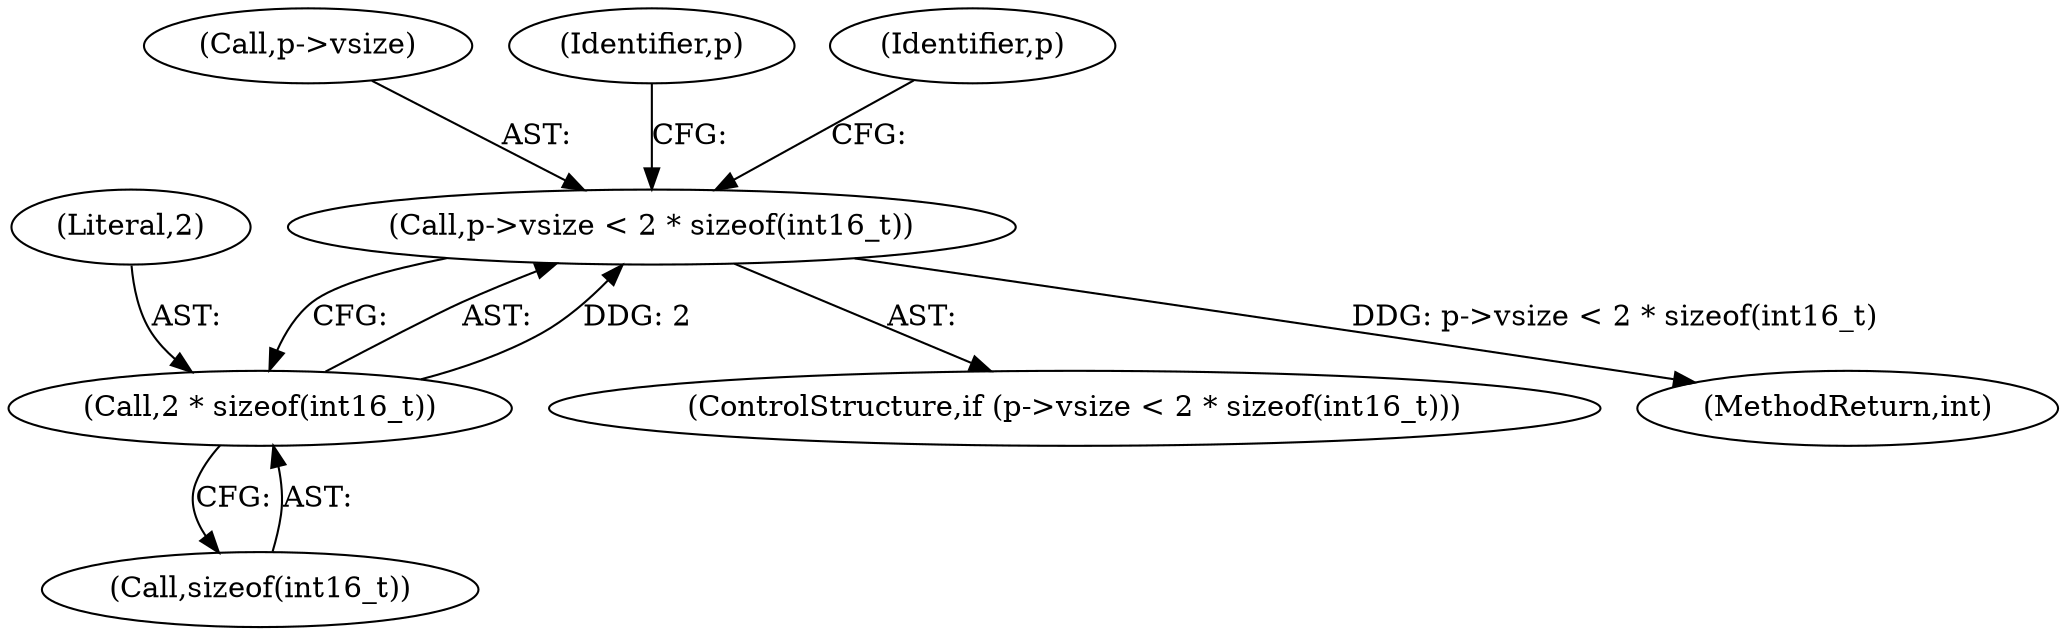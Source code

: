 digraph "0_Android_d72ea85c78a1a68bf99fd5804ad9784b4102fe57@API" {
"1000190" [label="(Call,p->vsize < 2 * sizeof(int16_t))"];
"1000194" [label="(Call,2 * sizeof(int16_t))"];
"1000190" [label="(Call,p->vsize < 2 * sizeof(int16_t))"];
"1000194" [label="(Call,2 * sizeof(int16_t))"];
"1000191" [label="(Call,p->vsize)"];
"1000206" [label="(Identifier,p)"];
"1000195" [label="(Literal,2)"];
"1000196" [label="(Call,sizeof(int16_t))"];
"1000200" [label="(Identifier,p)"];
"1000189" [label="(ControlStructure,if (p->vsize < 2 * sizeof(int16_t)))"];
"1000651" [label="(MethodReturn,int)"];
"1000190" -> "1000189"  [label="AST: "];
"1000190" -> "1000194"  [label="CFG: "];
"1000191" -> "1000190"  [label="AST: "];
"1000194" -> "1000190"  [label="AST: "];
"1000200" -> "1000190"  [label="CFG: "];
"1000206" -> "1000190"  [label="CFG: "];
"1000190" -> "1000651"  [label="DDG: p->vsize < 2 * sizeof(int16_t)"];
"1000194" -> "1000190"  [label="DDG: 2"];
"1000194" -> "1000196"  [label="CFG: "];
"1000195" -> "1000194"  [label="AST: "];
"1000196" -> "1000194"  [label="AST: "];
}
